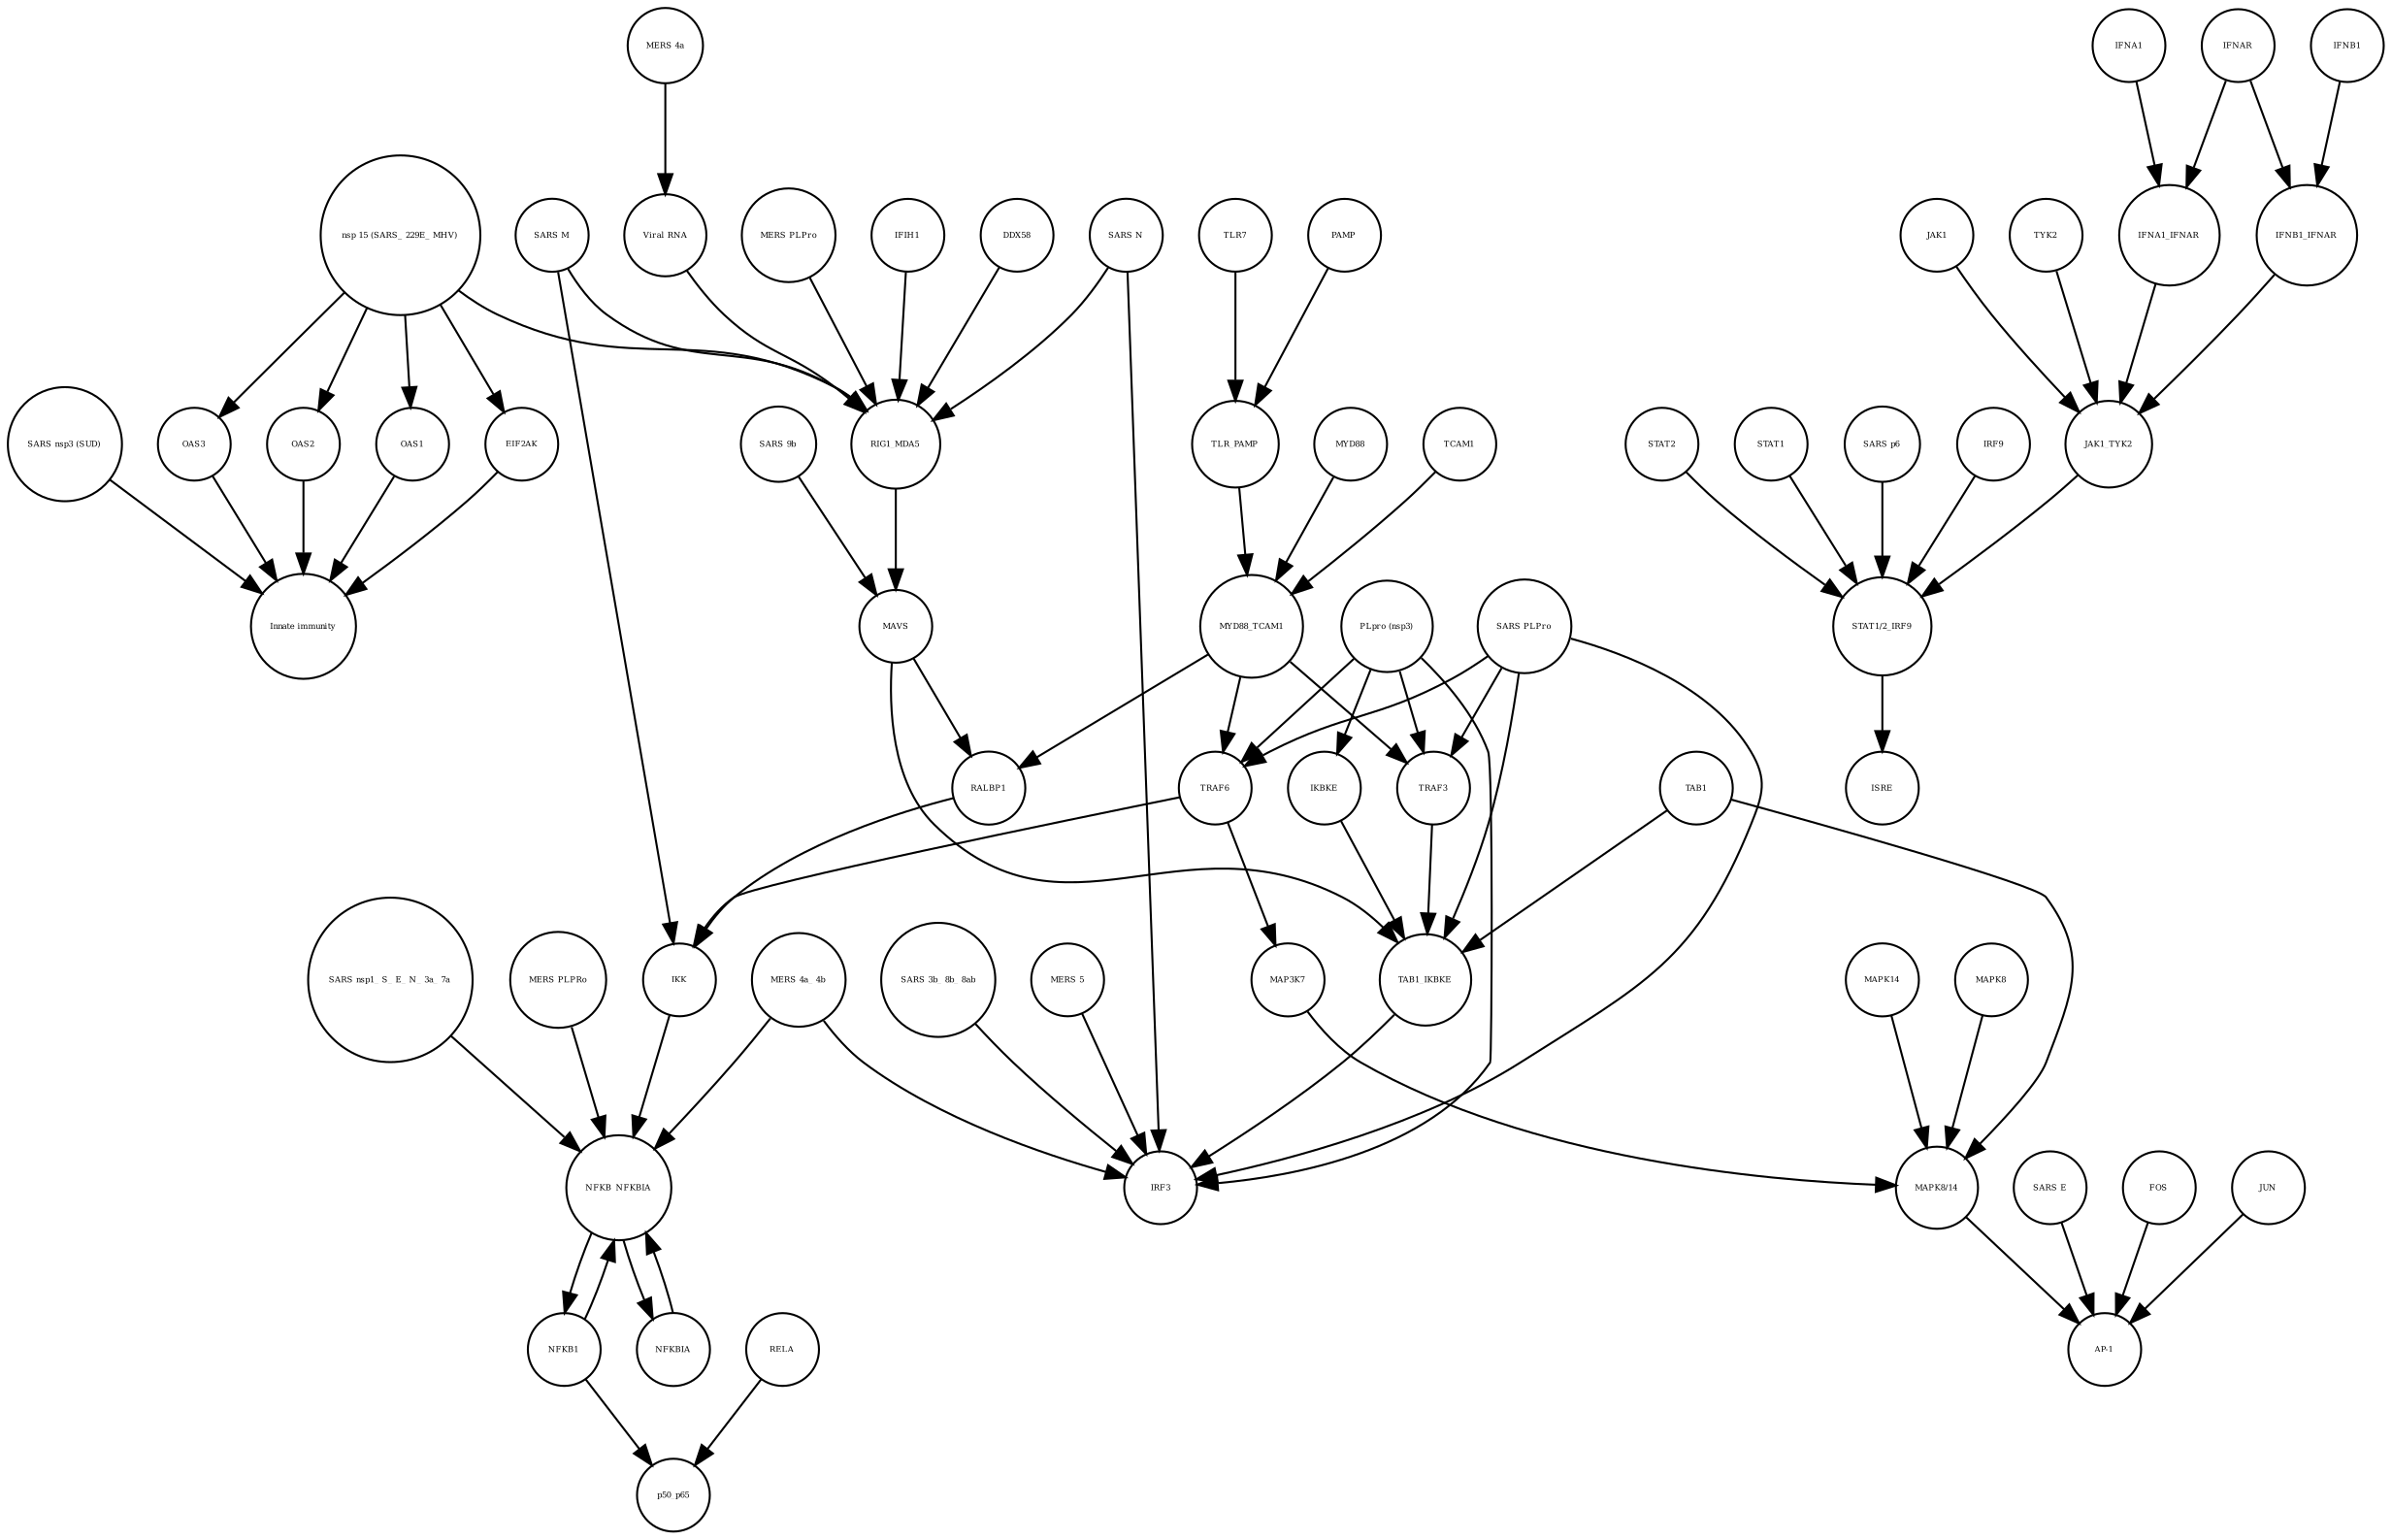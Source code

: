strict digraph  {
OAS3 [annotation=urn_miriam_pubmed_31226023, bipartite=0, cls=macromolecule, fontsize=4, label=OAS3, shape=circle];
"Innate immunity" [annotation=urn_miriam_pubmed_31226023, bipartite=0, cls=phenotype, fontsize=4, label="Innate immunity", shape=circle];
OAS2 [annotation=urn_miriam_pubmed_31226023, bipartite=0, cls=macromolecule, fontsize=4, label=OAS2, shape=circle];
OAS1 [annotation=urn_miriam_pubmed_31226023, bipartite=0, cls=macromolecule, fontsize=4, label=OAS1, shape=circle];
EIF2AK [annotation=urn_miriam_pubmed_31226023, bipartite=0, cls=macromolecule, fontsize=4, label=EIF2AK, shape=circle];
"SARS nsp3 (SUD)" [annotation=urn_miriam_pubmed_31226023, bipartite=0, cls=macromolecule, fontsize=4, label="SARS nsp3 (SUD)", shape=circle];
TCAM1 [annotation="", bipartite=0, cls=macromolecule, fontsize=4, label=TCAM1, shape=circle];
TRAF6 [annotation="", bipartite=0, cls=macromolecule, fontsize=4, label=TRAF6, shape=circle];
IFNA1_IFNAR [annotation=urn_miriam_pubmed_31226023, bipartite=0, cls=complex, fontsize=4, label=IFNA1_IFNAR, shape=circle];
JAK1 [annotation=urn_miriam_pubmed_31226023, bipartite=0, cls=macromolecule, fontsize=4, label=JAK1, shape=circle];
TYK2 [annotation=urn_miriam_pubmed_31226023, bipartite=0, cls=macromolecule, fontsize=4, label=TYK2, shape=circle];
RALBP1 [annotation="", bipartite=0, cls=macromolecule, fontsize=4, label=RALBP1, shape=circle];
MYD88_TCAM1 [annotation="", bipartite=0, cls=complex, fontsize=4, label=MYD88_TCAM1, shape=circle];
NFKB_NFKBIA [annotation="", bipartite=0, cls=complex, fontsize=4, label=NFKB_NFKBIA, shape=circle];
IRF3 [annotation="", bipartite=0, cls=macromolecule, fontsize=4, label=IRF3, shape=circle];
TLR7 [annotation="", bipartite=0, cls=macromolecule, fontsize=4, label=TLR7, shape=circle];
"MAPK8/14" [annotation="", bipartite=0, cls=complex, fontsize=4, label="MAPK8/14", shape=circle];
MAPK8 [annotation="", bipartite=0, cls=macromolecule, fontsize=4, label=MAPK8, shape=circle];
"MERS 4a" [annotation="", bipartite=0, cls=macromolecule, fontsize=4, label="MERS 4a", shape=circle];
DDX58 [annotation="", bipartite=0, cls=macromolecule, fontsize=4, label=DDX58, shape=circle];
ISRE [annotation=urn_miriam_pubmed_31226023, bipartite=0, cls=complex, fontsize=4, label=ISRE, shape=circle];
STAT2 [annotation=urn_miriam_pubmed_31226023, bipartite=0, cls=macromolecule, fontsize=4, label=STAT2, shape=circle];
IKK [annotation="", bipartite=0, cls=complex, fontsize=4, label=IKK, shape=circle];
NFKB1 [annotation="", bipartite=0, cls=macromolecule, fontsize=4, label=NFKB1, shape=circle];
"SARS 9b" [annotation=urn_miriam_pubmed_31226023, bipartite=0, cls=macromolecule, fontsize=4, label="SARS 9b", shape=circle];
TAB1 [annotation="", bipartite=0, cls=macromolecule, fontsize=4, label=TAB1, shape=circle];
STAT1 [annotation=urn_miriam_pubmed_31226023, bipartite=0, cls=macromolecule, fontsize=4, label=STAT1, shape=circle];
RELA [annotation="", bipartite=0, cls=macromolecule, fontsize=4, label=RELA, shape=circle];
RIG1_MDA5 [annotation="", bipartite=0, cls=complex, fontsize=4, label=RIG1_MDA5, shape=circle];
"SARS p6" [annotation=urn_miriam_pubmed_31226023, bipartite=0, cls=macromolecule, fontsize=4, label="SARS p6", shape=circle];
TLR_PAMP [annotation="", bipartite=0, cls=complex, fontsize=4, label=TLR_PAMP, shape=circle];
TRAF3 [annotation="", bipartite=0, cls=macromolecule, fontsize=4, label=TRAF3, shape=circle];
IRF9 [annotation=urn_miriam_pubmed_31226023, bipartite=0, cls=macromolecule, fontsize=4, label=IRF9, shape=circle];
"STAT1/2_IRF9" [annotation=urn_miriam_pubmed_31226023, bipartite=0, cls=complex, fontsize=4, label="STAT1/2_IRF9", shape=circle];
IFNAR [annotation=urn_miriam_pubmed_31226023, bipartite=0, cls=complex, fontsize=4, label=IFNAR, shape=circle];
"AP-1" [annotation="", bipartite=0, cls=complex, fontsize=4, label="AP-1", shape=circle];
"MERS 5" [annotation="", bipartite=0, cls=macromolecule, fontsize=4, label="MERS 5", shape=circle];
MAVS [annotation="", bipartite=0, cls=macromolecule, fontsize=4, label=MAVS, shape=circle];
IFNA1 [annotation="urn_miriam_pubmed_17911435|urn_miriam_pubmed_24362405", bipartite=0, cls=macromolecule, fontsize=4, label=IFNA1, shape=circle];
"SARS M" [annotation=urn_miriam_pubmed_31226023, bipartite=0, cls=macromolecule, fontsize=4, label="SARS M", shape=circle];
"Viral RNA" [annotation="", bipartite=0, cls="simple chemical", fontsize=4, label="Viral RNA", shape=circle];
"SARS PLPro" [annotation=urn_miriam_pubmed_31226023, bipartite=0, cls=macromolecule, fontsize=4, label="SARS PLPro", shape=circle];
IKBKE [annotation="", bipartite=0, cls=macromolecule, fontsize=4, label=IKBKE, shape=circle];
"SARS 3b_ 8b_ 8ab" [annotation=urn_miriam_pubmed_31226023, bipartite=0, cls=macromolecule, fontsize=4, label="SARS 3b_ 8b_ 8ab", shape=circle];
"SARS N" [annotation="", bipartite=0, cls=macromolecule, fontsize=4, label="SARS N", shape=circle];
p50_p65 [annotation="", bipartite=0, cls=complex, fontsize=4, label=p50_p65, shape=circle];
"nsp 15 (SARS_ 229E_ MHV)" [annotation=urn_miriam_pubmed_31226023, bipartite=0, cls=macromolecule, fontsize=4, label="nsp 15 (SARS_ 229E_ MHV)", shape=circle];
"SARS E" [annotation=urn_miriam_pubmed_31226023, bipartite=0, cls=macromolecule, fontsize=4, label="SARS E", shape=circle];
PAMP [annotation="", bipartite=0, cls="simple chemical", fontsize=4, label=PAMP, shape=circle];
MAPK14 [annotation="", bipartite=0, cls=macromolecule, fontsize=4, label=MAPK14, shape=circle];
JAK1_TYK2 [annotation=urn_miriam_pubmed_31226023, bipartite=0, cls=complex, fontsize=4, label=JAK1_TYK2, shape=circle];
FOS [annotation="", bipartite=0, cls=macromolecule, fontsize=4, label=FOS, shape=circle];
NFKBIA [annotation="", bipartite=0, cls=macromolecule, fontsize=4, label=NFKBIA, shape=circle];
"SARS nsp1_ S_ E_ N_ 3a_ 7a" [annotation=urn_miriam_pubmed_31226023, bipartite=0, cls=macromolecule, fontsize=4, label="SARS nsp1_ S_ E_ N_ 3a_ 7a", shape=circle];
"MERS 4a_ 4b" [annotation="", bipartite=0, cls=macromolecule, fontsize=4, label="MERS 4a_ 4b", shape=circle];
TAB1_IKBKE [annotation="", bipartite=0, cls=complex, fontsize=4, label=TAB1_IKBKE, shape=circle];
MYD88 [annotation=urn_miriam_pubmed_31226023, bipartite=0, cls=macromolecule, fontsize=4, label=MYD88, shape=circle];
"MERS PLPRo" [annotation="", bipartite=0, cls=macromolecule, fontsize=4, label="MERS PLPRo", shape=circle];
"PLpro (nsp3)" [annotation="", bipartite=0, cls=macromolecule, fontsize=4, label="PLpro (nsp3)", shape=circle];
JUN [annotation="", bipartite=0, cls=macromolecule, fontsize=4, label=JUN, shape=circle];
IFNB1_IFNAR [annotation=urn_miriam_pubmed_31226023, bipartite=0, cls=complex, fontsize=4, label=IFNB1_IFNAR, shape=circle];
"MERS PLPro" [annotation="", bipartite=0, cls=macromolecule, fontsize=4, label="MERS PLPro", shape=circle];
IFNB1 [annotation=urn_miriam_pubmed_24362405, bipartite=0, cls=macromolecule, fontsize=4, label=IFNB1, shape=circle];
IFIH1 [annotation="", bipartite=0, cls=macromolecule, fontsize=4, label=IFIH1, shape=circle];
MAP3K7 [annotation="", bipartite=0, cls=macromolecule, fontsize=4, label=MAP3K7, shape=circle];
OAS3 -> "Innate immunity"  [annotation="", interaction_type=stimulation];
OAS2 -> "Innate immunity"  [annotation="", interaction_type=stimulation];
OAS1 -> "Innate immunity"  [annotation="", interaction_type=stimulation];
EIF2AK -> "Innate immunity"  [annotation="", interaction_type=stimulation];
"SARS nsp3 (SUD)" -> "Innate immunity"  [annotation="", interaction_type=inhibition];
TCAM1 -> MYD88_TCAM1  [annotation="", interaction_type=production];
TRAF6 -> MAP3K7  [annotation="", interaction_type=catalysis];
TRAF6 -> IKK  [annotation="", interaction_type=catalysis];
IFNA1_IFNAR -> JAK1_TYK2  [annotation=urn_miriam_pubmed_31226023, interaction_type=catalysis];
JAK1 -> JAK1_TYK2  [annotation="", interaction_type=production];
TYK2 -> JAK1_TYK2  [annotation="", interaction_type=production];
RALBP1 -> IKK  [annotation="", interaction_type=catalysis];
MYD88_TCAM1 -> TRAF6  [annotation=urn_miriam_pubmed_31226023, interaction_type=catalysis];
MYD88_TCAM1 -> RALBP1  [annotation="", interaction_type=catalysis];
MYD88_TCAM1 -> TRAF3  [annotation="", interaction_type=catalysis];
NFKB_NFKBIA -> NFKB1  [annotation="", interaction_type=production];
NFKB_NFKBIA -> NFKBIA  [annotation="", interaction_type=production];
TLR7 -> TLR_PAMP  [annotation="", interaction_type=production];
"MAPK8/14" -> "AP-1"  [annotation="", interaction_type=catalysis];
MAPK8 -> "MAPK8/14"  [annotation="", interaction_type=production];
"MERS 4a" -> "Viral RNA"  [annotation="", interaction_type=inhibition];
DDX58 -> RIG1_MDA5  [annotation="", interaction_type=production];
STAT2 -> "STAT1/2_IRF9"  [annotation="", interaction_type=production];
IKK -> NFKB_NFKBIA  [annotation="", interaction_type=inhibition];
NFKB1 -> NFKB_NFKBIA  [annotation="", interaction_type=production];
NFKB1 -> p50_p65  [annotation="", interaction_type=production];
"SARS 9b" -> MAVS  [annotation="", interaction_type=inhibition];
TAB1 -> TAB1_IKBKE  [annotation="", interaction_type=production];
TAB1 -> "MAPK8/14"  [annotation="", interaction_type=catalysis];
STAT1 -> "STAT1/2_IRF9"  [annotation="", interaction_type=production];
RELA -> p50_p65  [annotation="", interaction_type=production];
RIG1_MDA5 -> MAVS  [annotation="", interaction_type=catalysis];
"SARS p6" -> "STAT1/2_IRF9"  [annotation=urn_miriam_pubmed_31226023, interaction_type=inhibition];
TLR_PAMP -> MYD88_TCAM1  [annotation="", interaction_type=catalysis];
TRAF3 -> TAB1_IKBKE  [annotation="", interaction_type=catalysis];
IRF9 -> "STAT1/2_IRF9"  [annotation="", interaction_type=production];
"STAT1/2_IRF9" -> ISRE  [annotation="", interaction_type=production];
IFNAR -> IFNB1_IFNAR  [annotation="", interaction_type=production];
IFNAR -> IFNA1_IFNAR  [annotation="", interaction_type=production];
"MERS 5" -> IRF3  [annotation="", interaction_type=inhibition];
MAVS -> TAB1_IKBKE  [annotation="", interaction_type=catalysis];
MAVS -> RALBP1  [annotation="", interaction_type=catalysis];
IFNA1 -> IFNA1_IFNAR  [annotation="", interaction_type=production];
"SARS M" -> IKK  [annotation="", interaction_type=inhibition];
"SARS M" -> RIG1_MDA5  [annotation="", interaction_type=inhibition];
"Viral RNA" -> RIG1_MDA5  [annotation="", interaction_type=catalysis];
"SARS PLPro" -> IRF3  [annotation="", interaction_type=inhibition];
"SARS PLPro" -> TAB1_IKBKE  [annotation="", interaction_type=inhibition];
"SARS PLPro" -> TRAF6  [annotation=urn_miriam_pubmed_31226023, interaction_type=inhibition];
"SARS PLPro" -> TRAF3  [annotation="", interaction_type=inhibition];
IKBKE -> TAB1_IKBKE  [annotation="", interaction_type=production];
"SARS 3b_ 8b_ 8ab" -> IRF3  [annotation="", interaction_type=inhibition];
"SARS N" -> IRF3  [annotation="", interaction_type=inhibition];
"SARS N" -> RIG1_MDA5  [annotation="", interaction_type=inhibition];
"nsp 15 (SARS_ 229E_ MHV)" -> OAS3  [annotation="", interaction_type=inhibition];
"nsp 15 (SARS_ 229E_ MHV)" -> RIG1_MDA5  [annotation="", interaction_type=inhibition];
"nsp 15 (SARS_ 229E_ MHV)" -> OAS1  [annotation="", interaction_type=inhibition];
"nsp 15 (SARS_ 229E_ MHV)" -> EIF2AK  [annotation="", interaction_type=inhibition];
"nsp 15 (SARS_ 229E_ MHV)" -> OAS2  [annotation="", interaction_type=inhibition];
"SARS E" -> "AP-1"  [annotation="", interaction_type=catalysis];
PAMP -> TLR_PAMP  [annotation="", interaction_type=production];
MAPK14 -> "MAPK8/14"  [annotation="", interaction_type=production];
JAK1_TYK2 -> "STAT1/2_IRF9"  [annotation=urn_miriam_pubmed_31226023, interaction_type=catalysis];
FOS -> "AP-1"  [annotation="", interaction_type=production];
NFKBIA -> NFKB_NFKBIA  [annotation="", interaction_type=production];
"SARS nsp1_ S_ E_ N_ 3a_ 7a" -> NFKB_NFKBIA  [annotation="", interaction_type=catalysis];
"MERS 4a_ 4b" -> NFKB_NFKBIA  [annotation="", interaction_type=inhibition];
"MERS 4a_ 4b" -> IRF3  [annotation="", interaction_type=inhibition];
TAB1_IKBKE -> IRF3  [annotation="", interaction_type=catalysis];
MYD88 -> MYD88_TCAM1  [annotation="", interaction_type=production];
"MERS PLPRo" -> NFKB_NFKBIA  [annotation="", interaction_type=inhibition];
"PLpro (nsp3)" -> IKBKE  [annotation="", interaction_type=inhibition];
"PLpro (nsp3)" -> TRAF6  [annotation=urn_miriam_pubmed_31226023, interaction_type=inhibition];
"PLpro (nsp3)" -> IRF3  [annotation="", interaction_type=inhibition];
"PLpro (nsp3)" -> TRAF3  [annotation="", interaction_type=inhibition];
JUN -> "AP-1"  [annotation="", interaction_type=production];
IFNB1_IFNAR -> JAK1_TYK2  [annotation=urn_miriam_pubmed_31226023, interaction_type=catalysis];
"MERS PLPro" -> RIG1_MDA5  [annotation="", interaction_type=inhibition];
IFNB1 -> IFNB1_IFNAR  [annotation="", interaction_type=production];
IFIH1 -> RIG1_MDA5  [annotation="", interaction_type=production];
MAP3K7 -> "MAPK8/14"  [annotation="", interaction_type=catalysis];
}
